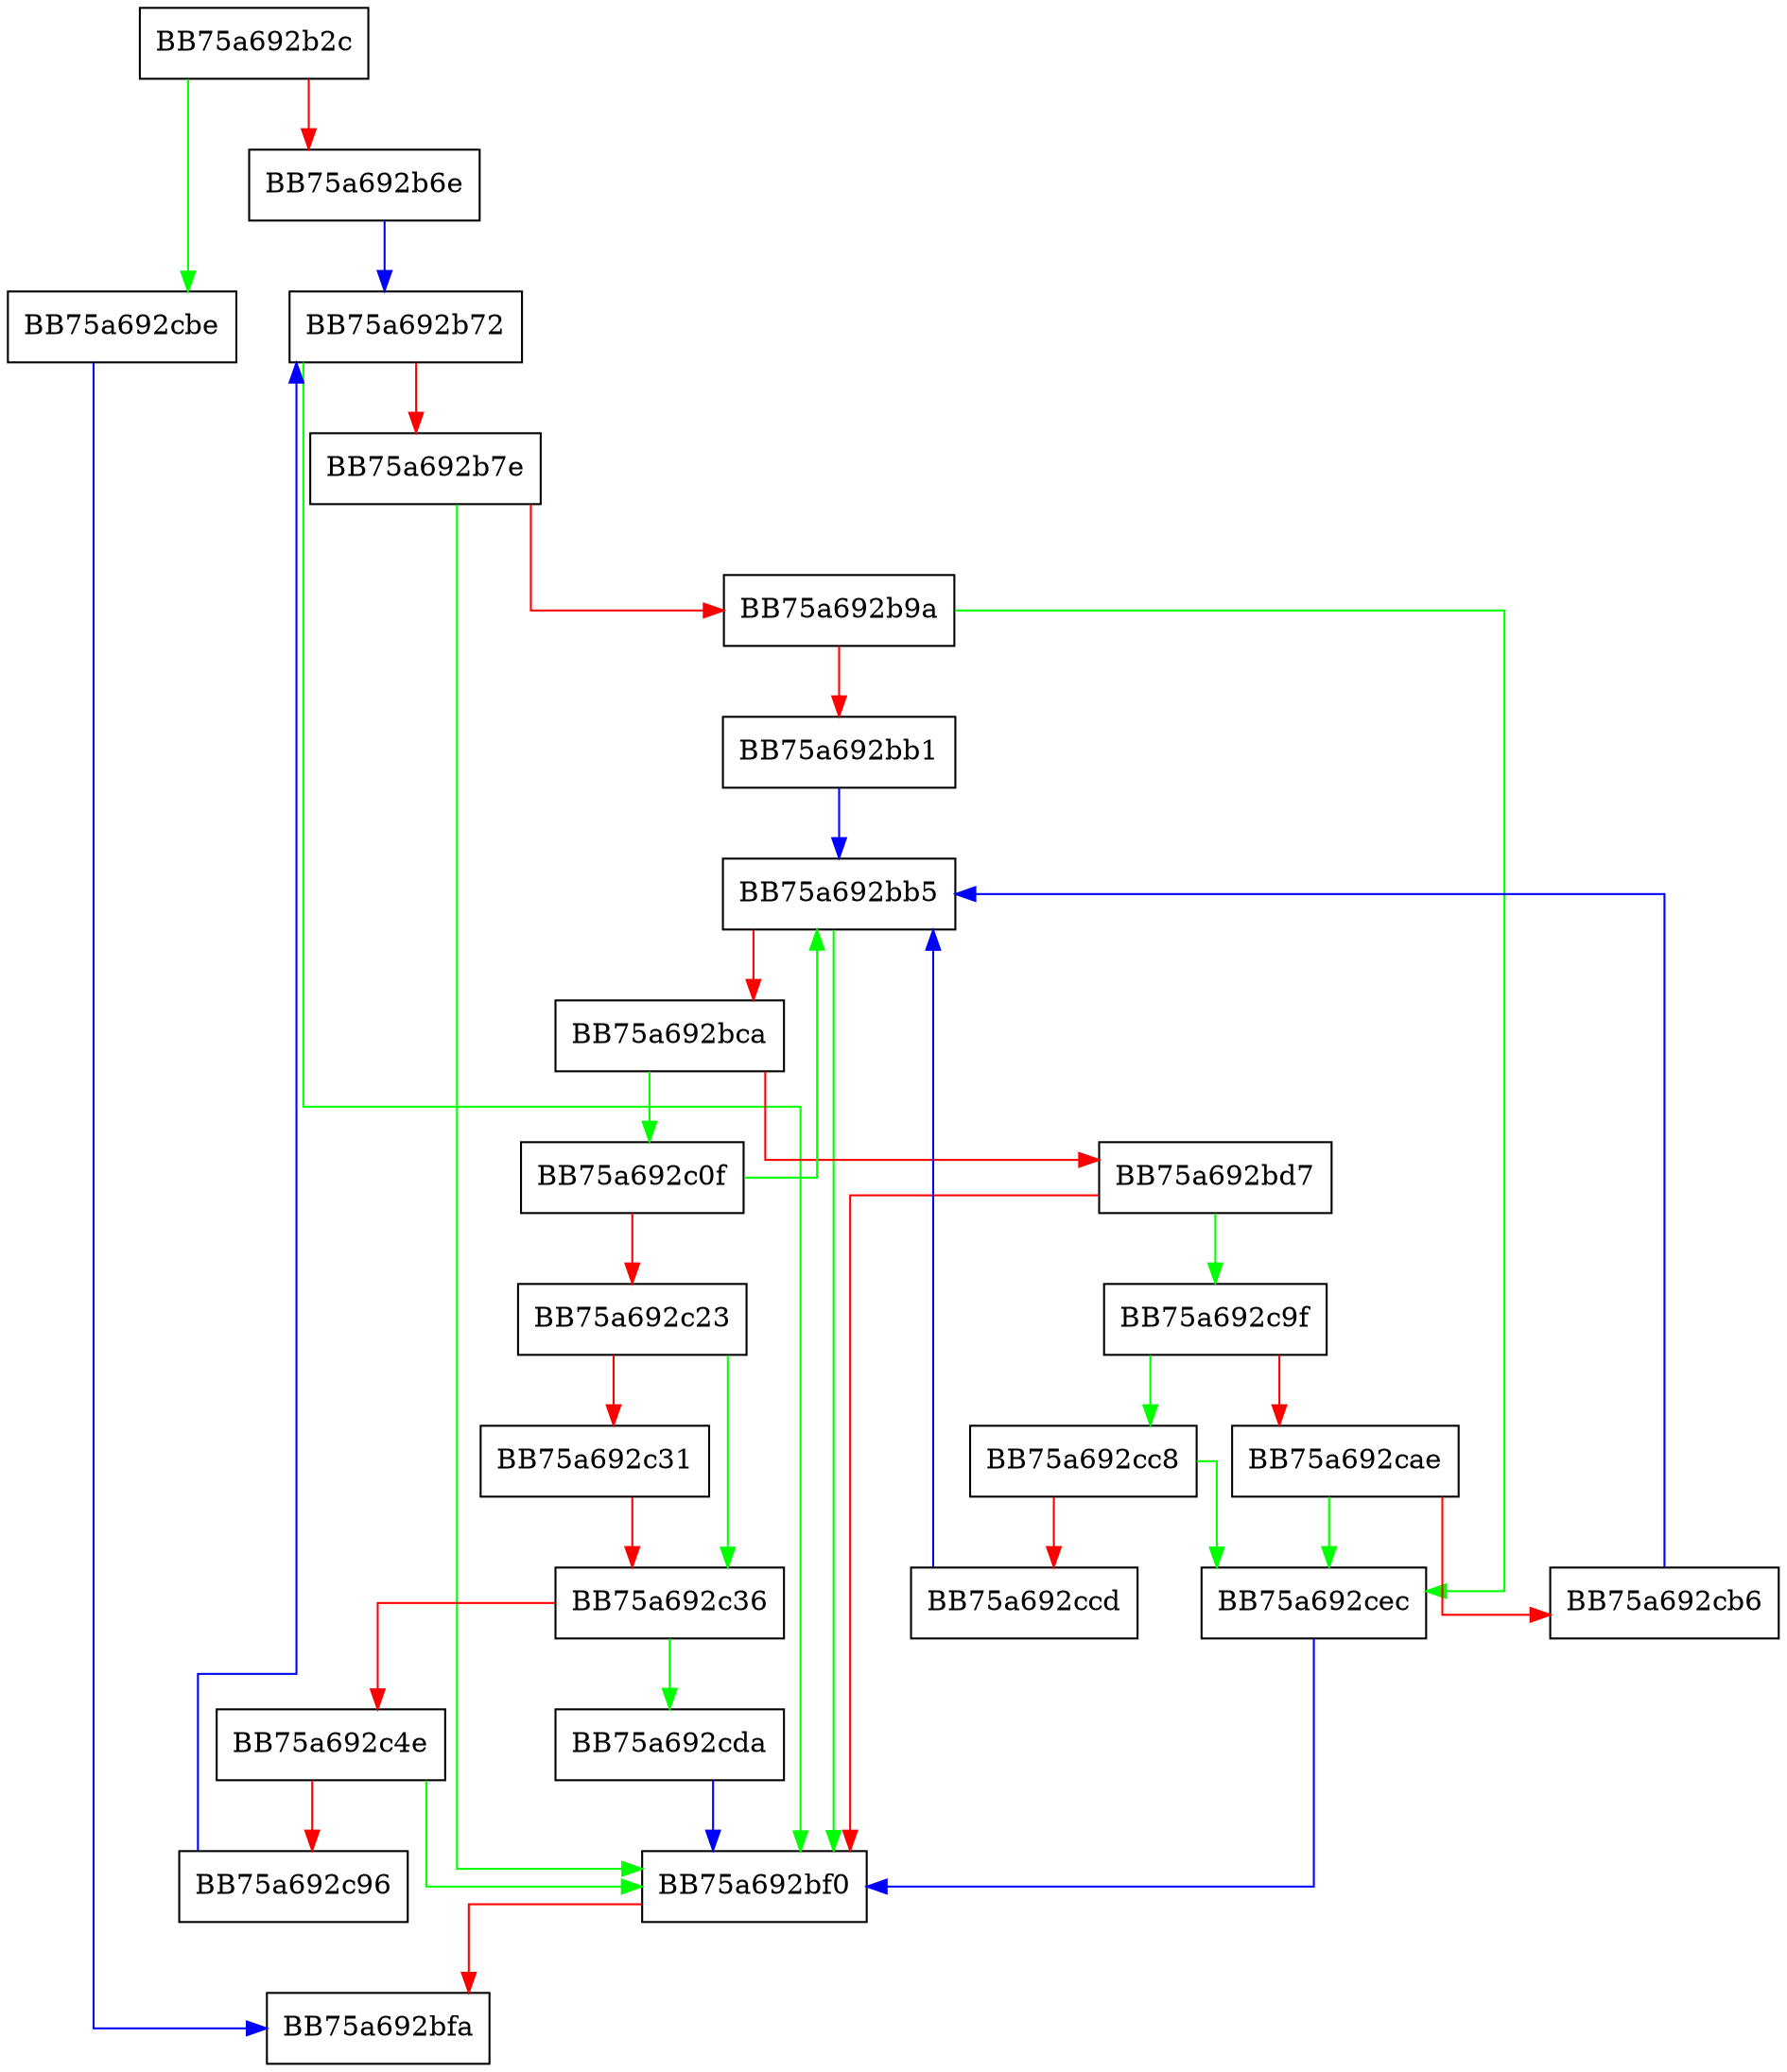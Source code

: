 digraph huffman_buildtrees {
  node [shape="box"];
  graph [splines=ortho];
  BB75a692b2c -> BB75a692cbe [color="green"];
  BB75a692b2c -> BB75a692b6e [color="red"];
  BB75a692b6e -> BB75a692b72 [color="blue"];
  BB75a692b72 -> BB75a692bf0 [color="green"];
  BB75a692b72 -> BB75a692b7e [color="red"];
  BB75a692b7e -> BB75a692bf0 [color="green"];
  BB75a692b7e -> BB75a692b9a [color="red"];
  BB75a692b9a -> BB75a692cec [color="green"];
  BB75a692b9a -> BB75a692bb1 [color="red"];
  BB75a692bb1 -> BB75a692bb5 [color="blue"];
  BB75a692bb5 -> BB75a692bf0 [color="green"];
  BB75a692bb5 -> BB75a692bca [color="red"];
  BB75a692bca -> BB75a692c0f [color="green"];
  BB75a692bca -> BB75a692bd7 [color="red"];
  BB75a692bd7 -> BB75a692c9f [color="green"];
  BB75a692bd7 -> BB75a692bf0 [color="red"];
  BB75a692bf0 -> BB75a692bfa [color="red"];
  BB75a692c0f -> BB75a692bb5 [color="green"];
  BB75a692c0f -> BB75a692c23 [color="red"];
  BB75a692c23 -> BB75a692c36 [color="green"];
  BB75a692c23 -> BB75a692c31 [color="red"];
  BB75a692c31 -> BB75a692c36 [color="red"];
  BB75a692c36 -> BB75a692cda [color="green"];
  BB75a692c36 -> BB75a692c4e [color="red"];
  BB75a692c4e -> BB75a692bf0 [color="green"];
  BB75a692c4e -> BB75a692c96 [color="red"];
  BB75a692c96 -> BB75a692b72 [color="blue"];
  BB75a692c9f -> BB75a692cc8 [color="green"];
  BB75a692c9f -> BB75a692cae [color="red"];
  BB75a692cae -> BB75a692cec [color="green"];
  BB75a692cae -> BB75a692cb6 [color="red"];
  BB75a692cb6 -> BB75a692bb5 [color="blue"];
  BB75a692cbe -> BB75a692bfa [color="blue"];
  BB75a692cc8 -> BB75a692cec [color="green"];
  BB75a692cc8 -> BB75a692ccd [color="red"];
  BB75a692ccd -> BB75a692bb5 [color="blue"];
  BB75a692cda -> BB75a692bf0 [color="blue"];
  BB75a692cec -> BB75a692bf0 [color="blue"];
}